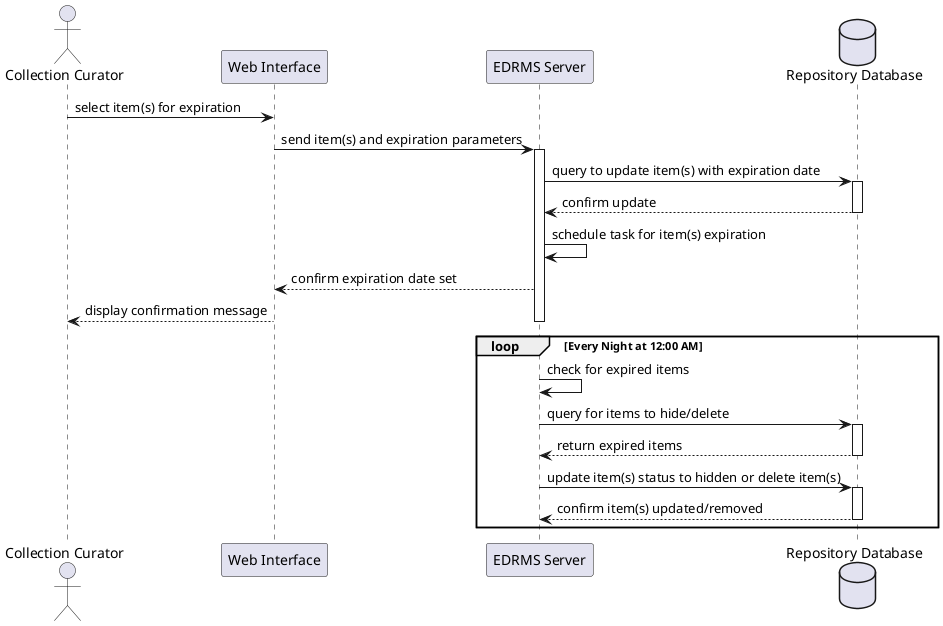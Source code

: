 @startuml
actor Curator as "Collection Curator"
participant UI as "Web Interface"
participant Server as "EDRMS Server"
database DB as "Repository Database"

Curator -> UI : select item(s) for expiration
UI -> Server : send item(s) and expiration parameters
activate Server
Server -> DB : query to update item(s) with expiration date
activate DB
DB --> Server : confirm update
deactivate DB
Server -> Server : schedule task for item(s) expiration
Server --> UI : confirm expiration date set
UI --> Curator : display confirmation message
deactivate Server

loop Every Night at 12:00 AM
    Server -> Server : check for expired items
    Server -> DB : query for items to hide/delete
    activate DB
    DB --> Server : return expired items
    deactivate DB
    Server -> DB : update item(s) status to hidden or delete item(s)
    activate DB
    DB --> Server : confirm item(s) updated/removed
    deactivate DB
end
@enduml